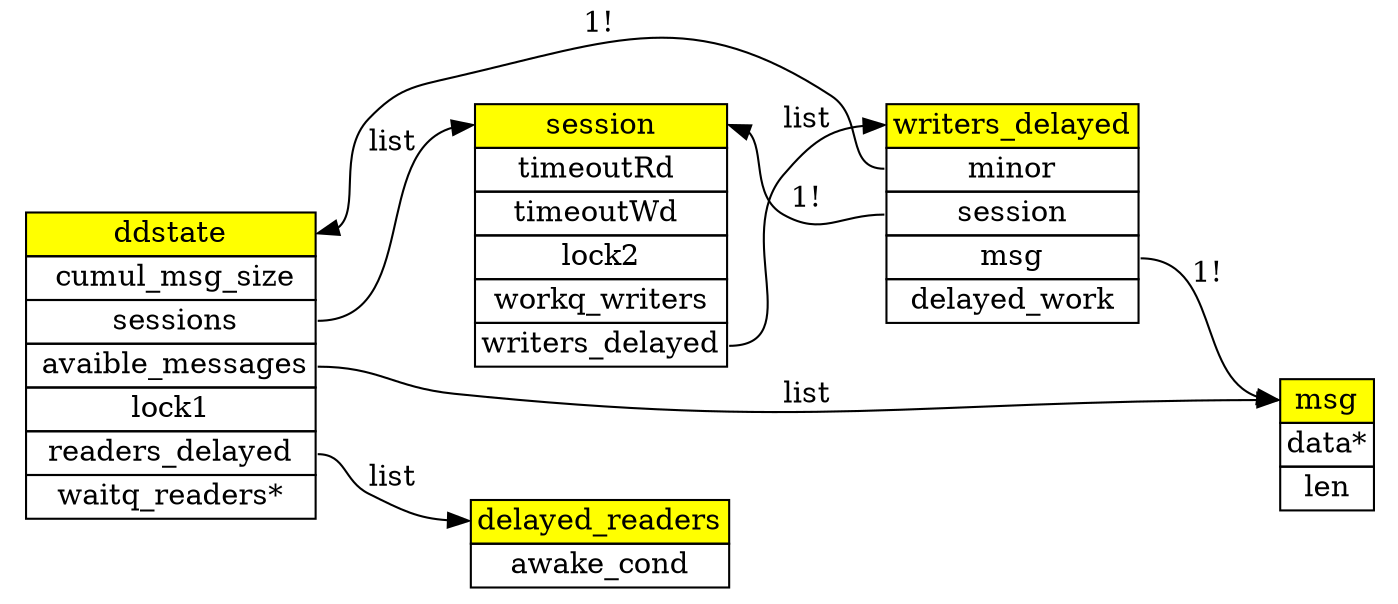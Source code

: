//Andysnake96
// dot <name>.dot -Tsvg | display
//label=<<table border="0" cellborder="1" cellspacing="0">

digraph g {

//compound=true	//allow [inter] cluster edges (edge opt lhead<-ltail )

node [shape=plaintext]
graph[ rankdir = "LR" ];	//left to right direction of graph as a GraphAttribute
ddstate [ 
	label = <<table border="0" cellspacing="0" cellborder="1" >
                <tr><td port="ddstate" bgcolor="yellow">ddstate</td></tr>
                <tr><td port="cumul_msg_size"> cumul_msg_size</td></tr>
                <tr><td port="session"> sessions</td></tr>
                <tr><td port="avaible_messages"> avaible_messages</td></tr>
                <tr><td port="lock1">lock1</td></tr>
		<tr><td port="readers_delayed">readers_delayed</td></tr>
                <tr><td port="waitq_readers">waitq_readers*</td></tr>
                </table>>
];
msg[
	label = "<data> data* | <len> len "
	label = <<table border="0" cellspacing="0" cellborder="1" >
                	<tr><td port="msg" bgcolor="yellow" >msg</td></tr>
                	<tr><td port="data">data*</td></tr>
			<tr><td port="len">len</td></tr>
                </table>>
];

session[
	label = <<table border="0" cellspacing="0" cellborder="1" >
                	<tr><td bgcolor="yellow" port="session">session</td></tr>
                	<tr><td port="timeoutRd">timeoutRd </td></tr>
                	<tr><td port="timeoutWd">timeoutWd </td></tr>
			//<tr><td port="lock2">lock2</td></tr>
			<tr><td port="workq_writers">workq_writers</td></tr>
			<tr><td port="writers_delayed">writers_delayed</td></tr>
                </table>>
];
delayed_write[
	label = <<table border="0" cellspacing="0" cellborder="1" >
                	<tr><td bgcolor="yellow" port="delayed_write">writers_delayed</td></tr>
                	<tr><td port="minor">minor</td></tr>
                	<tr><td port="session">session</td></tr>
                	<tr><td port="msg">msg</td></tr>
			<tr><td port="delayed_work">delayed_work</td></tr>
                </table>>
]
delayed_readers[
	label = <<table border="0" cellspacing="0" cellborder="1" >
                	<tr><td bgcolor="yellow" port="delayed_readers">delayed_readers</td></tr>
                	<tr><td port="awake_cond">awake_cond</td></tr>
                </table>>
]



//links
//minor
ddstate:session-> session:session				[label=list]
ddstate:avaible_messages-> msg:msg 				[label=list]
ddstate:readers_delayed	-> delayed_readers:delayed_readers	[label=list]
//session IO
session:writers_delayed	-> delayed_write:delayed_write		[label=list]
delayed_write:session -> session:session			[label="1!"]
//delayed ops
delayed_write:msg -> msg:msg					[label="1!"]
delayed_write:minor -> ddstate:ddstate				[label="1!"]

// next node is connected to node 2 & 1; boundary 
//node1 -> { node2 node1 } [dir=both color="red:blue"]	//edge to multiple nodes with bi colored edge


}
